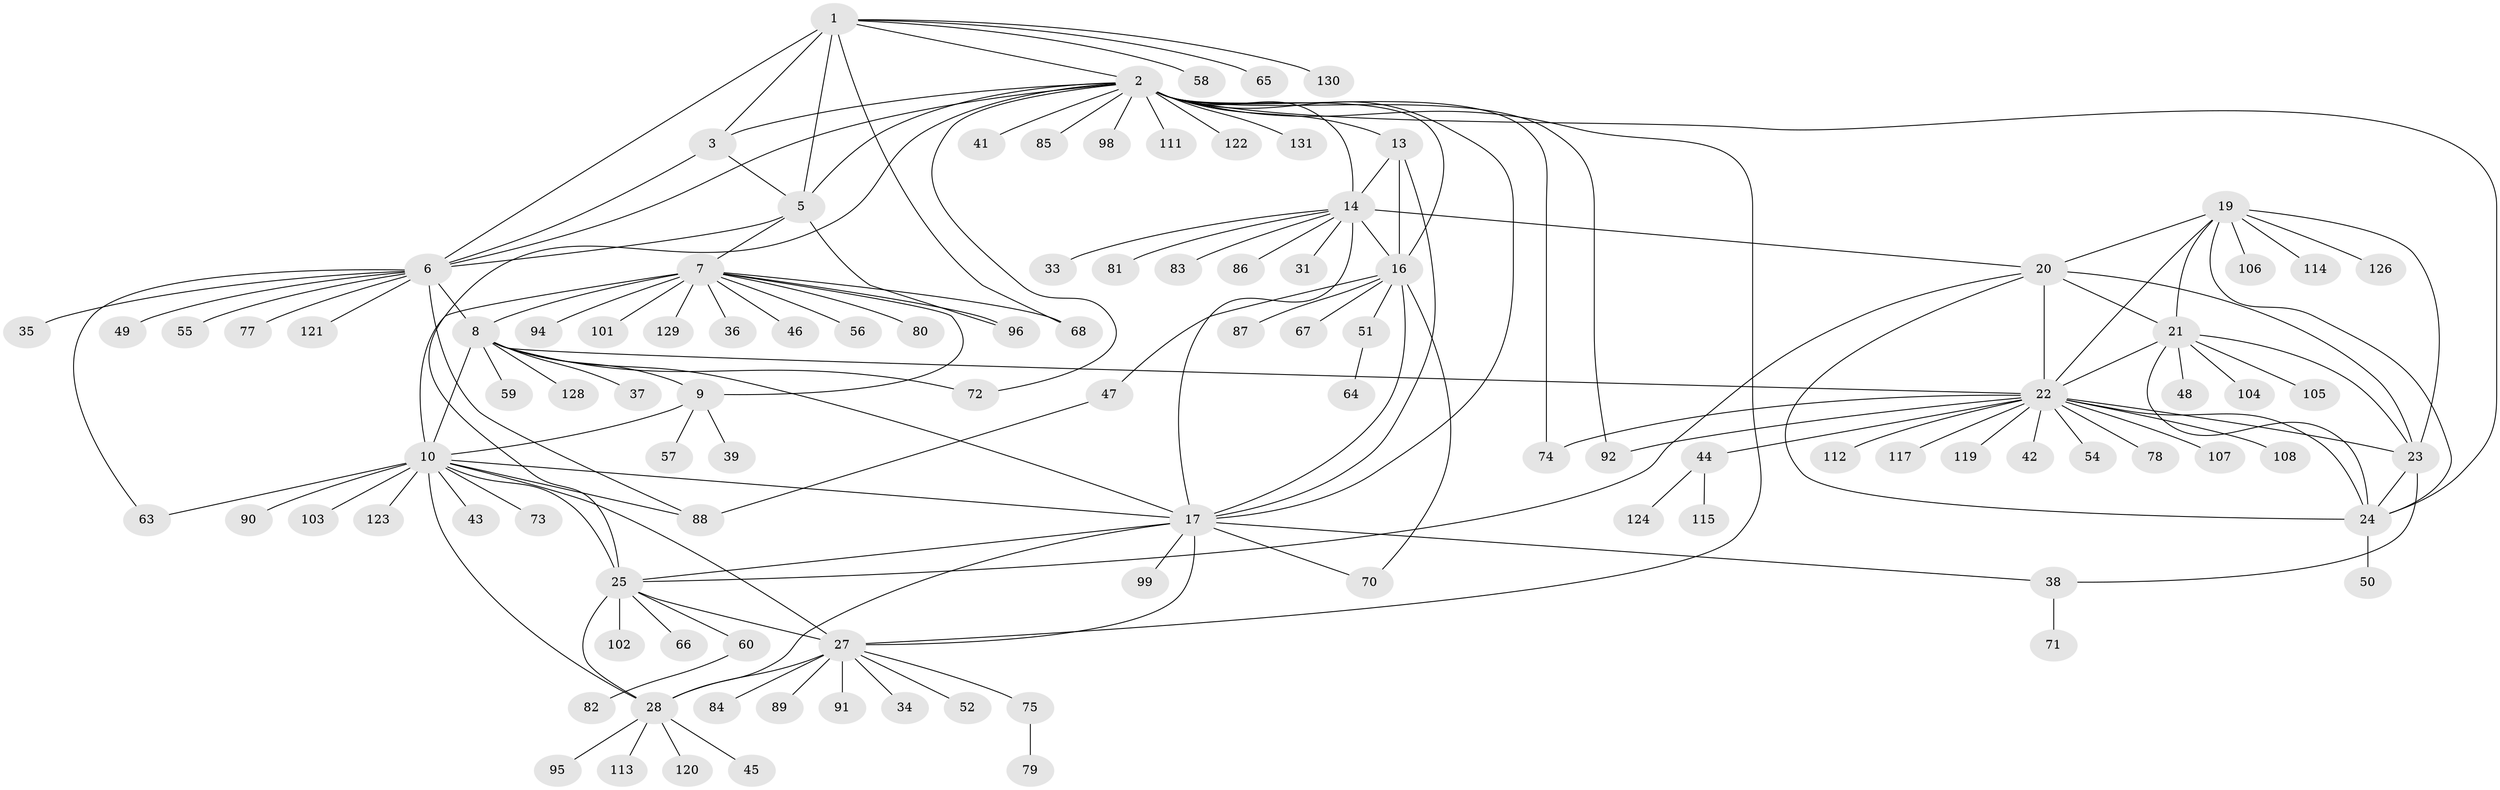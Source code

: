 // Generated by graph-tools (version 1.1) at 2025/52/02/27/25 19:52:20]
// undirected, 107 vertices, 155 edges
graph export_dot {
graph [start="1"]
  node [color=gray90,style=filled];
  1 [super="+4"];
  2 [super="+15"];
  3;
  5;
  6 [super="+32"];
  7 [super="+12"];
  8 [super="+11"];
  9;
  10 [super="+26"];
  13 [super="+76"];
  14 [super="+127"];
  16 [super="+18"];
  17 [super="+29"];
  19 [super="+97"];
  20 [super="+69"];
  21 [super="+61"];
  22 [super="+40"];
  23 [super="+118"];
  24 [super="+116"];
  25 [super="+62"];
  27 [super="+53"];
  28 [super="+30"];
  31;
  33;
  34;
  35;
  36;
  37;
  38;
  39 [super="+100"];
  41;
  42;
  43;
  44;
  45;
  46;
  47 [super="+125"];
  48;
  49;
  50;
  51;
  52;
  54;
  55;
  56;
  57;
  58;
  59;
  60;
  63;
  64 [super="+110"];
  65;
  66;
  67;
  68 [super="+109"];
  70;
  71;
  72;
  73;
  74 [super="+93"];
  75;
  77;
  78;
  79;
  80;
  81;
  82;
  83;
  84;
  85;
  86;
  87;
  88;
  89;
  90;
  91;
  92;
  94;
  95;
  96;
  98;
  99;
  101;
  102;
  103;
  104;
  105;
  106;
  107;
  108;
  111;
  112;
  113;
  114;
  115;
  117;
  119;
  120;
  121;
  122;
  123;
  124;
  126;
  128;
  129;
  130;
  131;
  1 -- 2 [weight=2];
  1 -- 3 [weight=2];
  1 -- 5 [weight=2];
  1 -- 6 [weight=2];
  1 -- 130;
  1 -- 65;
  1 -- 68;
  1 -- 58;
  2 -- 3;
  2 -- 5;
  2 -- 6;
  2 -- 24;
  2 -- 25;
  2 -- 72;
  2 -- 74;
  2 -- 92;
  2 -- 98;
  2 -- 111;
  2 -- 122;
  2 -- 131;
  2 -- 41;
  2 -- 13;
  2 -- 14 [weight=2];
  2 -- 16 [weight=2];
  2 -- 17;
  2 -- 85;
  2 -- 27;
  3 -- 5;
  3 -- 6;
  5 -- 6;
  5 -- 7;
  5 -- 96;
  6 -- 35;
  6 -- 49;
  6 -- 55;
  6 -- 63;
  6 -- 77;
  6 -- 88;
  6 -- 121;
  6 -- 8;
  7 -- 8 [weight=4];
  7 -- 9 [weight=2];
  7 -- 10 [weight=2];
  7 -- 36;
  7 -- 96;
  7 -- 129;
  7 -- 101;
  7 -- 46;
  7 -- 80;
  7 -- 56;
  7 -- 94;
  7 -- 68;
  8 -- 9 [weight=2];
  8 -- 10 [weight=2];
  8 -- 22;
  8 -- 37;
  8 -- 59;
  8 -- 72;
  8 -- 128;
  8 -- 17;
  9 -- 10;
  9 -- 39;
  9 -- 57;
  10 -- 43;
  10 -- 63;
  10 -- 73;
  10 -- 88;
  10 -- 90;
  10 -- 103;
  10 -- 123;
  10 -- 25;
  10 -- 27;
  10 -- 28 [weight=2];
  10 -- 17;
  13 -- 14;
  13 -- 16 [weight=2];
  13 -- 17;
  14 -- 16 [weight=2];
  14 -- 17;
  14 -- 20;
  14 -- 31;
  14 -- 33;
  14 -- 81;
  14 -- 83;
  14 -- 86;
  16 -- 17 [weight=2];
  16 -- 47;
  16 -- 51;
  16 -- 67;
  16 -- 70;
  16 -- 87;
  17 -- 99;
  17 -- 70;
  17 -- 38;
  17 -- 25;
  17 -- 27;
  17 -- 28 [weight=2];
  19 -- 20;
  19 -- 21;
  19 -- 22;
  19 -- 23;
  19 -- 24;
  19 -- 106;
  19 -- 126;
  19 -- 114;
  20 -- 21;
  20 -- 22;
  20 -- 23;
  20 -- 24;
  20 -- 25;
  21 -- 22;
  21 -- 23;
  21 -- 24;
  21 -- 48;
  21 -- 104;
  21 -- 105;
  22 -- 23;
  22 -- 24;
  22 -- 42;
  22 -- 44;
  22 -- 54;
  22 -- 74;
  22 -- 78;
  22 -- 92;
  22 -- 107;
  22 -- 108;
  22 -- 112;
  22 -- 119;
  22 -- 117;
  23 -- 24;
  23 -- 38;
  24 -- 50;
  25 -- 27;
  25 -- 28 [weight=2];
  25 -- 60;
  25 -- 66;
  25 -- 102;
  27 -- 28 [weight=2];
  27 -- 34;
  27 -- 52;
  27 -- 75;
  27 -- 84;
  27 -- 89;
  27 -- 91;
  28 -- 95;
  28 -- 113;
  28 -- 120;
  28 -- 45;
  38 -- 71;
  44 -- 115;
  44 -- 124;
  47 -- 88;
  51 -- 64;
  60 -- 82;
  75 -- 79;
}
